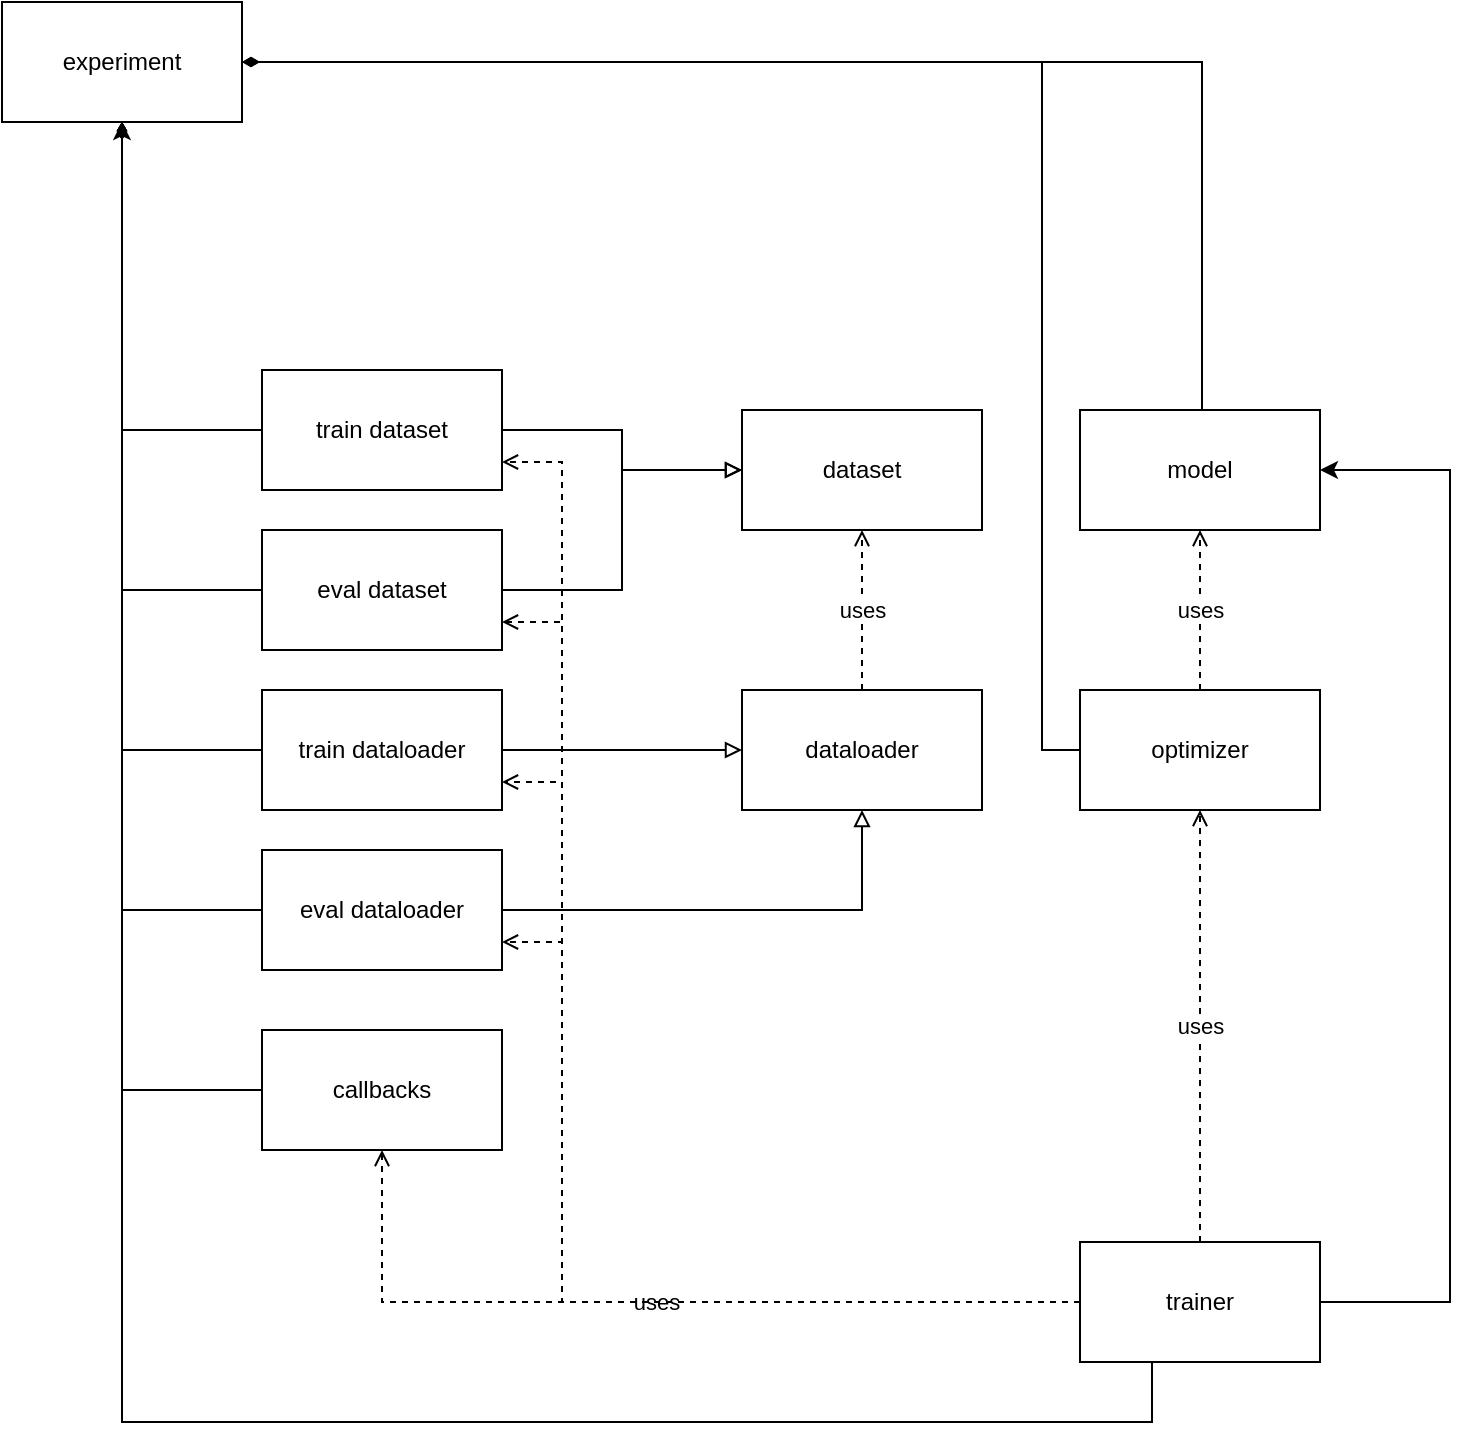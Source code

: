 <mxfile version="28.0.6">
  <diagram name="Page-1" id="AtS6tOIiFLZyRI8HcqpA">
    <mxGraphModel dx="1337" dy="986" grid="1" gridSize="10" guides="1" tooltips="1" connect="1" arrows="1" fold="1" page="1" pageScale="1" pageWidth="850" pageHeight="1100" math="0" shadow="0">
      <root>
        <mxCell id="0" />
        <mxCell id="1" parent="0" />
        <mxCell id="VXz3fKvcQSW9_pXtkOVq-27" style="edgeStyle=orthogonalEdgeStyle;rounded=0;orthogonalLoop=1;jettySize=auto;html=1;endArrow=diamondThin;endFill=1;" edge="1" parent="1" source="VXz3fKvcQSW9_pXtkOVq-1" target="VXz3fKvcQSW9_pXtkOVq-8">
          <mxGeometry relative="1" as="geometry">
            <Array as="points">
              <mxPoint x="640" y="80" />
            </Array>
          </mxGeometry>
        </mxCell>
        <mxCell id="VXz3fKvcQSW9_pXtkOVq-1" value="model" style="rounded=0;whiteSpace=wrap;html=1;" vertex="1" parent="1">
          <mxGeometry x="579" y="254" width="120" height="60" as="geometry" />
        </mxCell>
        <mxCell id="VXz3fKvcQSW9_pXtkOVq-4" value="uses" style="edgeStyle=orthogonalEdgeStyle;rounded=0;orthogonalLoop=1;jettySize=auto;html=1;endArrow=open;endFill=0;dashed=1;" edge="1" parent="1" source="VXz3fKvcQSW9_pXtkOVq-2" target="VXz3fKvcQSW9_pXtkOVq-1">
          <mxGeometry relative="1" as="geometry" />
        </mxCell>
        <mxCell id="VXz3fKvcQSW9_pXtkOVq-37" style="edgeStyle=orthogonalEdgeStyle;rounded=0;orthogonalLoop=1;jettySize=auto;html=1;endArrow=diamondThin;endFill=1;" edge="1" parent="1" source="VXz3fKvcQSW9_pXtkOVq-2" target="VXz3fKvcQSW9_pXtkOVq-8">
          <mxGeometry relative="1" as="geometry">
            <Array as="points">
              <mxPoint x="560" y="424" />
              <mxPoint x="560" y="80" />
            </Array>
          </mxGeometry>
        </mxCell>
        <mxCell id="VXz3fKvcQSW9_pXtkOVq-2" value="optimizer" style="rounded=0;whiteSpace=wrap;html=1;" vertex="1" parent="1">
          <mxGeometry x="579" y="394" width="120" height="60" as="geometry" />
        </mxCell>
        <mxCell id="VXz3fKvcQSW9_pXtkOVq-5" value="dataloader" style="rounded=0;whiteSpace=wrap;html=1;" vertex="1" parent="1">
          <mxGeometry x="410" y="394" width="120" height="60" as="geometry" />
        </mxCell>
        <mxCell id="VXz3fKvcQSW9_pXtkOVq-6" value="dataset" style="rounded=0;whiteSpace=wrap;html=1;" vertex="1" parent="1">
          <mxGeometry x="410" y="254" width="120" height="60" as="geometry" />
        </mxCell>
        <mxCell id="VXz3fKvcQSW9_pXtkOVq-7" value="uses" style="edgeStyle=orthogonalEdgeStyle;rounded=0;orthogonalLoop=1;jettySize=auto;html=1;endArrow=open;endFill=0;dashed=1;" edge="1" parent="1" source="VXz3fKvcQSW9_pXtkOVq-5" target="VXz3fKvcQSW9_pXtkOVq-6">
          <mxGeometry relative="1" as="geometry">
            <mxPoint x="645" y="454" as="sourcePoint" />
            <mxPoint x="645" y="374" as="targetPoint" />
          </mxGeometry>
        </mxCell>
        <mxCell id="VXz3fKvcQSW9_pXtkOVq-8" value="experiment" style="rounded=0;whiteSpace=wrap;html=1;" vertex="1" parent="1">
          <mxGeometry x="40" y="50" width="120" height="60" as="geometry" />
        </mxCell>
        <mxCell id="VXz3fKvcQSW9_pXtkOVq-17" value="" style="edgeStyle=orthogonalEdgeStyle;rounded=0;orthogonalLoop=1;jettySize=auto;html=1;endArrow=diamondThin;endFill=1;" edge="1" parent="1" source="VXz3fKvcQSW9_pXtkOVq-9" target="VXz3fKvcQSW9_pXtkOVq-8">
          <mxGeometry relative="1" as="geometry" />
        </mxCell>
        <mxCell id="VXz3fKvcQSW9_pXtkOVq-26" style="edgeStyle=orthogonalEdgeStyle;rounded=0;orthogonalLoop=1;jettySize=auto;html=1;endArrow=block;endFill=0;" edge="1" parent="1" source="VXz3fKvcQSW9_pXtkOVq-9" target="VXz3fKvcQSW9_pXtkOVq-6">
          <mxGeometry relative="1" as="geometry" />
        </mxCell>
        <mxCell id="VXz3fKvcQSW9_pXtkOVq-9" value="train dataset" style="rounded=0;whiteSpace=wrap;html=1;" vertex="1" parent="1">
          <mxGeometry x="170" y="234" width="120" height="60" as="geometry" />
        </mxCell>
        <mxCell id="VXz3fKvcQSW9_pXtkOVq-19" style="edgeStyle=orthogonalEdgeStyle;rounded=0;orthogonalLoop=1;jettySize=auto;html=1;endArrow=diamondThin;endFill=1;" edge="1" parent="1" source="VXz3fKvcQSW9_pXtkOVq-10" target="VXz3fKvcQSW9_pXtkOVq-8">
          <mxGeometry relative="1" as="geometry" />
        </mxCell>
        <mxCell id="VXz3fKvcQSW9_pXtkOVq-25" style="edgeStyle=orthogonalEdgeStyle;rounded=0;orthogonalLoop=1;jettySize=auto;html=1;endArrow=block;endFill=0;" edge="1" parent="1" source="VXz3fKvcQSW9_pXtkOVq-10" target="VXz3fKvcQSW9_pXtkOVq-6">
          <mxGeometry relative="1" as="geometry" />
        </mxCell>
        <mxCell id="VXz3fKvcQSW9_pXtkOVq-10" value="eval dataset" style="rounded=0;whiteSpace=wrap;html=1;" vertex="1" parent="1">
          <mxGeometry x="170" y="314" width="120" height="60" as="geometry" />
        </mxCell>
        <mxCell id="VXz3fKvcQSW9_pXtkOVq-20" style="edgeStyle=orthogonalEdgeStyle;rounded=0;orthogonalLoop=1;jettySize=auto;html=1;endArrow=diamondThin;endFill=1;" edge="1" parent="1" source="VXz3fKvcQSW9_pXtkOVq-11" target="VXz3fKvcQSW9_pXtkOVq-8">
          <mxGeometry relative="1" as="geometry" />
        </mxCell>
        <mxCell id="VXz3fKvcQSW9_pXtkOVq-23" style="edgeStyle=orthogonalEdgeStyle;rounded=0;orthogonalLoop=1;jettySize=auto;html=1;endArrow=block;endFill=0;" edge="1" parent="1" source="VXz3fKvcQSW9_pXtkOVq-11" target="VXz3fKvcQSW9_pXtkOVq-5">
          <mxGeometry relative="1" as="geometry" />
        </mxCell>
        <mxCell id="VXz3fKvcQSW9_pXtkOVq-11" value="train dataloader" style="rounded=0;whiteSpace=wrap;html=1;" vertex="1" parent="1">
          <mxGeometry x="170" y="394" width="120" height="60" as="geometry" />
        </mxCell>
        <mxCell id="VXz3fKvcQSW9_pXtkOVq-21" style="edgeStyle=orthogonalEdgeStyle;rounded=0;orthogonalLoop=1;jettySize=auto;html=1;endArrow=diamondThin;endFill=1;" edge="1" parent="1" source="VXz3fKvcQSW9_pXtkOVq-12" target="VXz3fKvcQSW9_pXtkOVq-8">
          <mxGeometry relative="1" as="geometry" />
        </mxCell>
        <mxCell id="VXz3fKvcQSW9_pXtkOVq-24" style="edgeStyle=orthogonalEdgeStyle;rounded=0;orthogonalLoop=1;jettySize=auto;html=1;endArrow=block;endFill=0;" edge="1" parent="1" source="VXz3fKvcQSW9_pXtkOVq-12" target="VXz3fKvcQSW9_pXtkOVq-5">
          <mxGeometry relative="1" as="geometry" />
        </mxCell>
        <mxCell id="VXz3fKvcQSW9_pXtkOVq-12" value="eval dataloader" style="rounded=0;whiteSpace=wrap;html=1;" vertex="1" parent="1">
          <mxGeometry x="170" y="474" width="120" height="60" as="geometry" />
        </mxCell>
        <mxCell id="VXz3fKvcQSW9_pXtkOVq-22" style="edgeStyle=orthogonalEdgeStyle;rounded=0;orthogonalLoop=1;jettySize=auto;html=1;endArrow=diamondThin;endFill=1;" edge="1" parent="1" source="VXz3fKvcQSW9_pXtkOVq-13" target="VXz3fKvcQSW9_pXtkOVq-8">
          <mxGeometry relative="1" as="geometry" />
        </mxCell>
        <mxCell id="VXz3fKvcQSW9_pXtkOVq-13" value="callbacks" style="rounded=0;whiteSpace=wrap;html=1;" vertex="1" parent="1">
          <mxGeometry x="170" y="564" width="120" height="60" as="geometry" />
        </mxCell>
        <mxCell id="VXz3fKvcQSW9_pXtkOVq-29" value="uses" style="edgeStyle=orthogonalEdgeStyle;rounded=0;orthogonalLoop=1;jettySize=auto;html=1;dashed=1;endArrow=open;endFill=0;" edge="1" parent="1" source="VXz3fKvcQSW9_pXtkOVq-28" target="VXz3fKvcQSW9_pXtkOVq-2">
          <mxGeometry relative="1" as="geometry" />
        </mxCell>
        <mxCell id="VXz3fKvcQSW9_pXtkOVq-30" style="edgeStyle=orthogonalEdgeStyle;rounded=0;orthogonalLoop=1;jettySize=auto;html=1;" edge="1" parent="1" source="VXz3fKvcQSW9_pXtkOVq-28" target="VXz3fKvcQSW9_pXtkOVq-1">
          <mxGeometry relative="1" as="geometry">
            <Array as="points">
              <mxPoint x="764" y="700" />
              <mxPoint x="764" y="284" />
            </Array>
          </mxGeometry>
        </mxCell>
        <mxCell id="VXz3fKvcQSW9_pXtkOVq-31" value="uses" style="edgeStyle=orthogonalEdgeStyle;rounded=0;orthogonalLoop=1;jettySize=auto;html=1;endArrow=open;endFill=0;dashed=1;" edge="1" parent="1" source="VXz3fKvcQSW9_pXtkOVq-28" target="VXz3fKvcQSW9_pXtkOVq-13">
          <mxGeometry relative="1" as="geometry" />
        </mxCell>
        <mxCell id="VXz3fKvcQSW9_pXtkOVq-32" style="edgeStyle=orthogonalEdgeStyle;rounded=0;orthogonalLoop=1;jettySize=auto;html=1;endArrow=open;endFill=0;dashed=1;" edge="1" parent="1" source="VXz3fKvcQSW9_pXtkOVq-28" target="VXz3fKvcQSW9_pXtkOVq-12">
          <mxGeometry relative="1" as="geometry">
            <Array as="points">
              <mxPoint x="320" y="700" />
              <mxPoint x="320" y="520" />
            </Array>
          </mxGeometry>
        </mxCell>
        <mxCell id="VXz3fKvcQSW9_pXtkOVq-33" style="edgeStyle=orthogonalEdgeStyle;rounded=0;orthogonalLoop=1;jettySize=auto;html=1;endArrow=open;endFill=0;dashed=1;" edge="1" parent="1" source="VXz3fKvcQSW9_pXtkOVq-28" target="VXz3fKvcQSW9_pXtkOVq-11">
          <mxGeometry relative="1" as="geometry">
            <Array as="points">
              <mxPoint x="320" y="700" />
              <mxPoint x="320" y="440" />
            </Array>
          </mxGeometry>
        </mxCell>
        <mxCell id="VXz3fKvcQSW9_pXtkOVq-34" style="edgeStyle=orthogonalEdgeStyle;rounded=0;orthogonalLoop=1;jettySize=auto;html=1;endArrow=open;endFill=0;dashed=1;" edge="1" parent="1" source="VXz3fKvcQSW9_pXtkOVq-28" target="VXz3fKvcQSW9_pXtkOVq-10">
          <mxGeometry relative="1" as="geometry">
            <Array as="points">
              <mxPoint x="320" y="700" />
              <mxPoint x="320" y="360" />
            </Array>
          </mxGeometry>
        </mxCell>
        <mxCell id="VXz3fKvcQSW9_pXtkOVq-35" value="" style="edgeStyle=orthogonalEdgeStyle;rounded=0;orthogonalLoop=1;jettySize=auto;html=1;endArrow=open;endFill=0;dashed=1;" edge="1" parent="1" source="VXz3fKvcQSW9_pXtkOVq-28" target="VXz3fKvcQSW9_pXtkOVq-9">
          <mxGeometry relative="1" as="geometry">
            <Array as="points">
              <mxPoint x="320" y="700" />
              <mxPoint x="320" y="280" />
            </Array>
          </mxGeometry>
        </mxCell>
        <mxCell id="VXz3fKvcQSW9_pXtkOVq-36" style="edgeStyle=orthogonalEdgeStyle;rounded=0;orthogonalLoop=1;jettySize=auto;html=1;" edge="1" parent="1" source="VXz3fKvcQSW9_pXtkOVq-28" target="VXz3fKvcQSW9_pXtkOVq-8">
          <mxGeometry relative="1" as="geometry">
            <Array as="points">
              <mxPoint x="615" y="760" />
              <mxPoint x="100" y="760" />
            </Array>
          </mxGeometry>
        </mxCell>
        <mxCell id="VXz3fKvcQSW9_pXtkOVq-28" value="trainer" style="rounded=0;whiteSpace=wrap;html=1;" vertex="1" parent="1">
          <mxGeometry x="579" y="670" width="120" height="60" as="geometry" />
        </mxCell>
      </root>
    </mxGraphModel>
  </diagram>
</mxfile>
